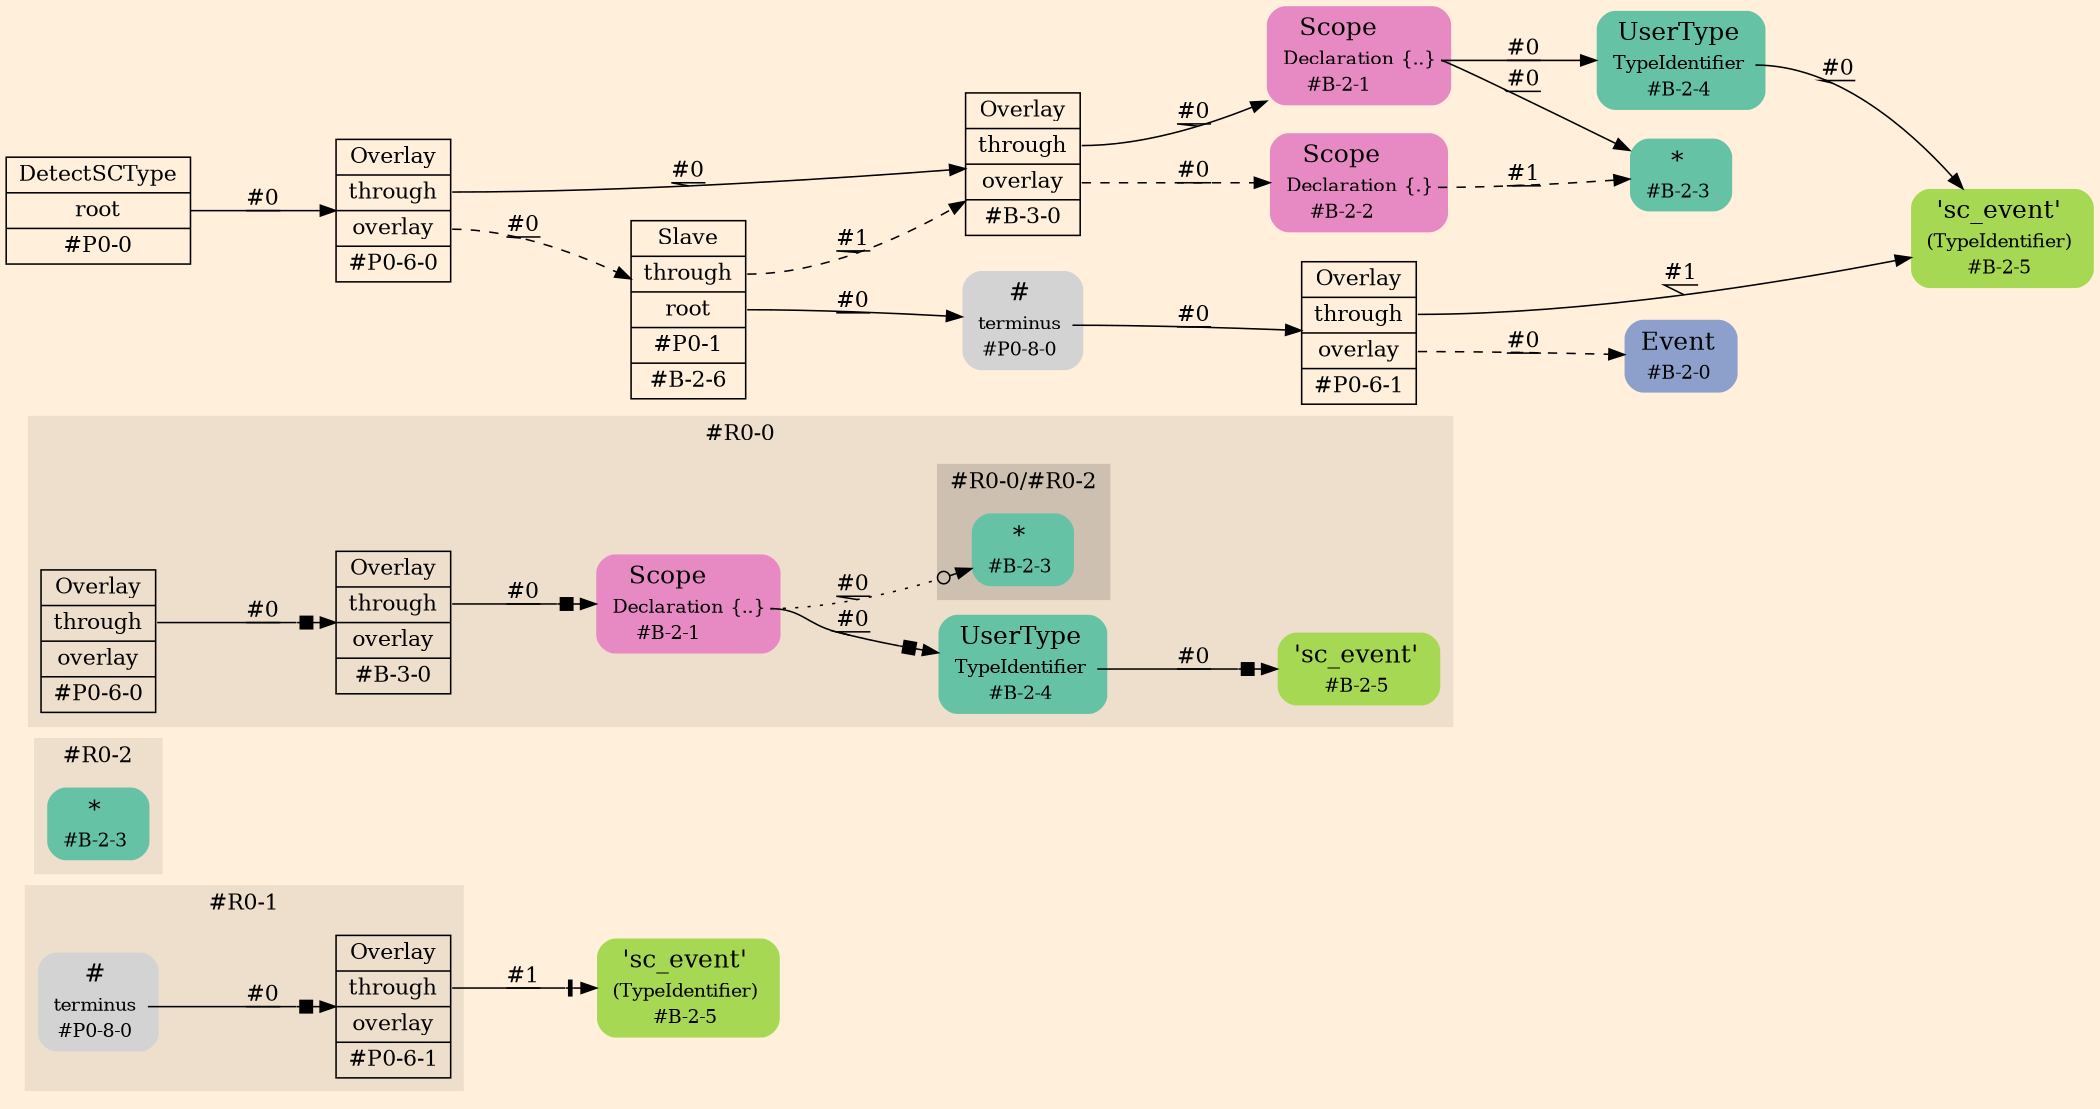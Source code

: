 digraph Inferno {
graph [
    rankdir = "LR"
    ranksep = 1.0
    size = "14,20"
    bgcolor = antiquewhite1
    color = black
    fontcolor = black
];
node [
];

// -------------------- figure #R0-1 --------------------
"#R0-1/#B-2-5" [
    shape = "plaintext"
    fillcolor = "/set28/5"
    label = <<TABLE BORDER="0" CELLBORDER="0" CELLSPACING="0">
     <TR><TD><FONT POINT-SIZE="16.0">'sc_event'</FONT></TD><TD></TD></TR>
     <TR><TD>(TypeIdentifier)</TD><TD PORT="port0"></TD></TR>
     <TR><TD>#B-2-5</TD><TD PORT="port1"></TD></TR>
    </TABLE>>
    style = "rounded,filled"
    fontsize = "12"
];

subgraph "cluster#R0-1" {
    label = "#R0-1"
    style = "filled"
    color = antiquewhite2
    "#R0-1/#P0-8-0" [
        shape = "plaintext"
        label = <<TABLE BORDER="0" CELLBORDER="0" CELLSPACING="0">
         <TR><TD><FONT POINT-SIZE="16.0">#</FONT></TD><TD></TD></TR>
         <TR><TD>terminus</TD><TD PORT="port0"></TD></TR>
         <TR><TD>#P0-8-0</TD><TD PORT="port1"></TD></TR>
        </TABLE>>
        style = "rounded,filled"
        fontsize = "12"
    ];
    
    "#R0-1/#P0-6-1" [
        shape = "record"
        fillcolor = antiquewhite2
        label = "<fixed> Overlay | <port0> through | <port1> overlay | <port2> #P0-6-1"
        style = "filled"
        fontsize = "14"
        color = black
        fontcolor = black
    ];
    
}


// -------------------- figure #R0-2 --------------------
subgraph "cluster#R0-2" {
    label = "#R0-2"
    style = "filled"
    color = antiquewhite2
    "#R0-2/#B-2-3" [
        shape = "plaintext"
        fillcolor = "/set28/1"
        label = <<TABLE BORDER="0" CELLBORDER="0" CELLSPACING="0">
         <TR><TD><FONT POINT-SIZE="16.0">*</FONT></TD><TD></TD></TR>
         <TR><TD>#B-2-3</TD><TD PORT="port0"></TD></TR>
        </TABLE>>
        style = "rounded,filled"
        fontsize = "12"
    ];
    
}


// -------------------- figure #R0-0 --------------------
subgraph "cluster#R0-0" {
    label = "#R0-0"
    style = "filled"
    color = antiquewhite2
    "#R0-0/#B-2-4" [
        shape = "plaintext"
        fillcolor = "/set28/1"
        label = <<TABLE BORDER="0" CELLBORDER="0" CELLSPACING="0">
         <TR><TD><FONT POINT-SIZE="16.0">UserType</FONT></TD><TD></TD></TR>
         <TR><TD>TypeIdentifier</TD><TD PORT="port0"></TD></TR>
         <TR><TD>#B-2-4</TD><TD PORT="port1"></TD></TR>
        </TABLE>>
        style = "rounded,filled"
        fontsize = "12"
    ];
    
    "#R0-0/#P0-6-0" [
        shape = "record"
        fillcolor = antiquewhite2
        label = "<fixed> Overlay | <port0> through | <port1> overlay | <port2> #P0-6-0"
        style = "filled"
        fontsize = "14"
        color = black
        fontcolor = black
    ];
    
    "#R0-0/#B-2-5" [
        shape = "plaintext"
        fillcolor = "/set28/5"
        label = <<TABLE BORDER="0" CELLBORDER="0" CELLSPACING="0">
         <TR><TD><FONT POINT-SIZE="16.0">'sc_event'</FONT></TD><TD></TD></TR>
         <TR><TD>#B-2-5</TD><TD PORT="port0"></TD></TR>
        </TABLE>>
        style = "rounded,filled"
        fontsize = "12"
    ];
    
    "#R0-0/#B-2-1" [
        shape = "plaintext"
        fillcolor = "/set28/4"
        label = <<TABLE BORDER="0" CELLBORDER="0" CELLSPACING="0">
         <TR><TD><FONT POINT-SIZE="16.0">Scope</FONT></TD><TD></TD></TR>
         <TR><TD>Declaration</TD><TD PORT="port0">{..}</TD></TR>
         <TR><TD>#B-2-1</TD><TD PORT="port1"></TD></TR>
        </TABLE>>
        style = "rounded,filled"
        fontsize = "12"
    ];
    
    "#R0-0/#B-3-0" [
        shape = "record"
        fillcolor = antiquewhite2
        label = "<fixed> Overlay | <port0> through | <port1> overlay | <port2> #B-3-0"
        style = "filled"
        fontsize = "14"
        color = black
        fontcolor = black
    ];
    
    subgraph "cluster#R0-0/#R0-2" {
        label = "#R0-0/#R0-2"
        style = "filled"
        color = antiquewhite3
        "#R0-0/#0/#B-2-3" [
            shape = "plaintext"
            fillcolor = "/set28/1"
            label = <<TABLE BORDER="0" CELLBORDER="0" CELLSPACING="0">
             <TR><TD><FONT POINT-SIZE="16.0">*</FONT></TD><TD></TD></TR>
             <TR><TD>#B-2-3</TD><TD PORT="port0"></TD></TR>
            </TABLE>>
            style = "rounded,filled"
            fontsize = "12"
        ];
        
    }
    
}


// -------------------- transformation figure --------------------
"CR#P0-0" [
    shape = "record"
    fillcolor = antiquewhite1
    label = "<fixed> DetectSCType | <port0> root | <port1> #P0-0"
    style = "filled"
    fontsize = "14"
    color = black
    fontcolor = black
];

"#P0-6-0" [
    shape = "record"
    fillcolor = antiquewhite1
    label = "<fixed> Overlay | <port0> through | <port1> overlay | <port2> #P0-6-0"
    style = "filled"
    fontsize = "14"
    color = black
    fontcolor = black
];

"#B-3-0" [
    shape = "record"
    fillcolor = antiquewhite1
    label = "<fixed> Overlay | <port0> through | <port1> overlay | <port2> #B-3-0"
    style = "filled"
    fontsize = "14"
    color = black
    fontcolor = black
];

"#B-2-1" [
    shape = "plaintext"
    fillcolor = "/set28/4"
    label = <<TABLE BORDER="0" CELLBORDER="0" CELLSPACING="0">
     <TR><TD><FONT POINT-SIZE="16.0">Scope</FONT></TD><TD></TD></TR>
     <TR><TD>Declaration</TD><TD PORT="port0">{..}</TD></TR>
     <TR><TD>#B-2-1</TD><TD PORT="port1"></TD></TR>
    </TABLE>>
    style = "rounded,filled"
    fontsize = "12"
];

"#B-2-3" [
    shape = "plaintext"
    fillcolor = "/set28/1"
    label = <<TABLE BORDER="0" CELLBORDER="0" CELLSPACING="0">
     <TR><TD><FONT POINT-SIZE="16.0">*</FONT></TD><TD></TD></TR>
     <TR><TD>#B-2-3</TD><TD PORT="port0"></TD></TR>
    </TABLE>>
    style = "rounded,filled"
    fontsize = "12"
];

"#B-2-4" [
    shape = "plaintext"
    fillcolor = "/set28/1"
    label = <<TABLE BORDER="0" CELLBORDER="0" CELLSPACING="0">
     <TR><TD><FONT POINT-SIZE="16.0">UserType</FONT></TD><TD></TD></TR>
     <TR><TD>TypeIdentifier</TD><TD PORT="port0"></TD></TR>
     <TR><TD>#B-2-4</TD><TD PORT="port1"></TD></TR>
    </TABLE>>
    style = "rounded,filled"
    fontsize = "12"
];

"#B-2-5" [
    shape = "plaintext"
    fillcolor = "/set28/5"
    label = <<TABLE BORDER="0" CELLBORDER="0" CELLSPACING="0">
     <TR><TD><FONT POINT-SIZE="16.0">'sc_event'</FONT></TD><TD></TD></TR>
     <TR><TD>(TypeIdentifier)</TD><TD PORT="port0"></TD></TR>
     <TR><TD>#B-2-5</TD><TD PORT="port1"></TD></TR>
    </TABLE>>
    style = "rounded,filled"
    fontsize = "12"
];

"#B-2-2" [
    shape = "plaintext"
    fillcolor = "/set28/4"
    label = <<TABLE BORDER="0" CELLBORDER="0" CELLSPACING="0">
     <TR><TD><FONT POINT-SIZE="16.0">Scope</FONT></TD><TD></TD></TR>
     <TR><TD>Declaration</TD><TD PORT="port0">{.}</TD></TR>
     <TR><TD>#B-2-2</TD><TD PORT="port1"></TD></TR>
    </TABLE>>
    style = "rounded,filled"
    fontsize = "12"
];

"#B-2-6" [
    shape = "record"
    fillcolor = antiquewhite1
    label = "<fixed> Slave | <port0> through | <port1> root | <port2> #P0-1 | <port3> #B-2-6"
    style = "filled"
    fontsize = "14"
    color = black
    fontcolor = black
];

"#P0-8-0" [
    shape = "plaintext"
    label = <<TABLE BORDER="0" CELLBORDER="0" CELLSPACING="0">
     <TR><TD><FONT POINT-SIZE="16.0">#</FONT></TD><TD></TD></TR>
     <TR><TD>terminus</TD><TD PORT="port0"></TD></TR>
     <TR><TD>#P0-8-0</TD><TD PORT="port1"></TD></TR>
    </TABLE>>
    style = "rounded,filled"
    fontsize = "12"
];

"#P0-6-1" [
    shape = "record"
    fillcolor = antiquewhite1
    label = "<fixed> Overlay | <port0> through | <port1> overlay | <port2> #P0-6-1"
    style = "filled"
    fontsize = "14"
    color = black
    fontcolor = black
];

"#B-2-0" [
    shape = "plaintext"
    fillcolor = "/set28/3"
    label = <<TABLE BORDER="0" CELLBORDER="0" CELLSPACING="0">
     <TR><TD><FONT POINT-SIZE="16.0">Event</FONT></TD><TD></TD></TR>
     <TR><TD>#B-2-0</TD><TD PORT="port0"></TD></TR>
    </TABLE>>
    style = "rounded,filled"
    fontsize = "12"
];


// -------------------- links --------------------
// links for block CR#P0-0
"CR#P0-0":port0 -> "#P0-6-0" [
    style="solid"
    label = "#0"
    decorate = true
    color = black
    fontcolor = black
];

// links for block #P0-6-0
"#P0-6-0":port0 -> "#B-3-0" [
    style="solid"
    label = "#0"
    decorate = true
    color = black
    fontcolor = black
];

"#P0-6-0":port1 -> "#B-2-6" [
    style="dashed"
    label = "#0"
    decorate = true
    color = black
    fontcolor = black
];

// links for block #B-3-0
"#B-3-0":port0 -> "#B-2-1" [
    style="solid"
    label = "#0"
    decorate = true
    color = black
    fontcolor = black
];

"#B-3-0":port1 -> "#B-2-2" [
    style="dashed"
    label = "#0"
    decorate = true
    color = black
    fontcolor = black
];

// links for block #B-2-1
"#B-2-1":port0 -> "#B-2-3" [
    style="solid"
    label = "#0"
    decorate = true
    color = black
    fontcolor = black
];

"#B-2-1":port0 -> "#B-2-4" [
    style="solid"
    label = "#0"
    decorate = true
    color = black
    fontcolor = black
];

// links for block #B-2-3
// links for block #B-2-4
"#B-2-4":port0 -> "#B-2-5" [
    style="solid"
    label = "#0"
    decorate = true
    color = black
    fontcolor = black
];

// links for block #B-2-5
// links for block #B-2-2
"#B-2-2":port0 -> "#B-2-3" [
    style="dashed"
    label = "#1"
    decorate = true
    color = black
    fontcolor = black
];

// links for block #B-2-6
"#B-2-6":port0 -> "#B-3-0" [
    style="dashed"
    label = "#1"
    decorate = true
    color = black
    fontcolor = black
];

"#B-2-6":port1 -> "#P0-8-0" [
    style="solid"
    label = "#0"
    decorate = true
    color = black
    fontcolor = black
];

// links for block #P0-8-0
"#P0-8-0":port0 -> "#P0-6-1" [
    style="solid"
    label = "#0"
    decorate = true
    color = black
    fontcolor = black
];

// links for block #P0-6-1
"#P0-6-1":port0 -> "#B-2-5" [
    style="solid"
    label = "#1"
    decorate = true
    color = black
    fontcolor = black
];

"#P0-6-1":port1 -> "#B-2-0" [
    style="dashed"
    label = "#0"
    decorate = true
    color = black
    fontcolor = black
];

// links for block #B-2-0
// links for block #R0-0/#B-2-4
"#R0-0/#B-2-4":port0 -> "#R0-0/#B-2-5" [
    style="solid"
    arrowhead="normalnonebox"
    label = "#0"
    decorate = true
    color = black
    fontcolor = black
];

// links for block #R0-0/#P0-6-0
"#R0-0/#P0-6-0":port0 -> "#R0-0/#B-3-0" [
    style="solid"
    arrowhead="normalnonebox"
    label = "#0"
    decorate = true
    color = black
    fontcolor = black
];

// links for block #R0-0/#B-2-5
// links for block #R0-0/#B-2-1
"#R0-0/#B-2-1":port0 -> "#R0-0/#0/#B-2-3" [
    style="dotted"
    arrowhead="normalnoneodot"
    label = "#0"
    decorate = true
    color = black
    fontcolor = black
];

"#R0-0/#B-2-1":port0 -> "#R0-0/#B-2-4" [
    style="solid"
    arrowhead="normalnonebox"
    label = "#0"
    decorate = true
    color = black
    fontcolor = black
];

// links for block #R0-0/#B-3-0
"#R0-0/#B-3-0":port0 -> "#R0-0/#B-2-1" [
    style="solid"
    arrowhead="normalnonebox"
    label = "#0"
    decorate = true
    color = black
    fontcolor = black
];

// links for block #R0-0/#0/#B-2-3
// links for block #R0-2/#B-2-3
// links for block #R0-1/#B-2-5
// links for block #R0-1/#P0-8-0
"#R0-1/#P0-8-0":port0 -> "#R0-1/#P0-6-1" [
    style="solid"
    arrowhead="normalnonebox"
    label = "#0"
    decorate = true
    color = black
    fontcolor = black
];

// links for block #R0-1/#P0-6-1
"#R0-1/#P0-6-1":port0 -> "#R0-1/#B-2-5" [
    style="solid"
    arrowhead="normalnonetee"
    label = "#1"
    decorate = true
    color = black
    fontcolor = black
];

}
